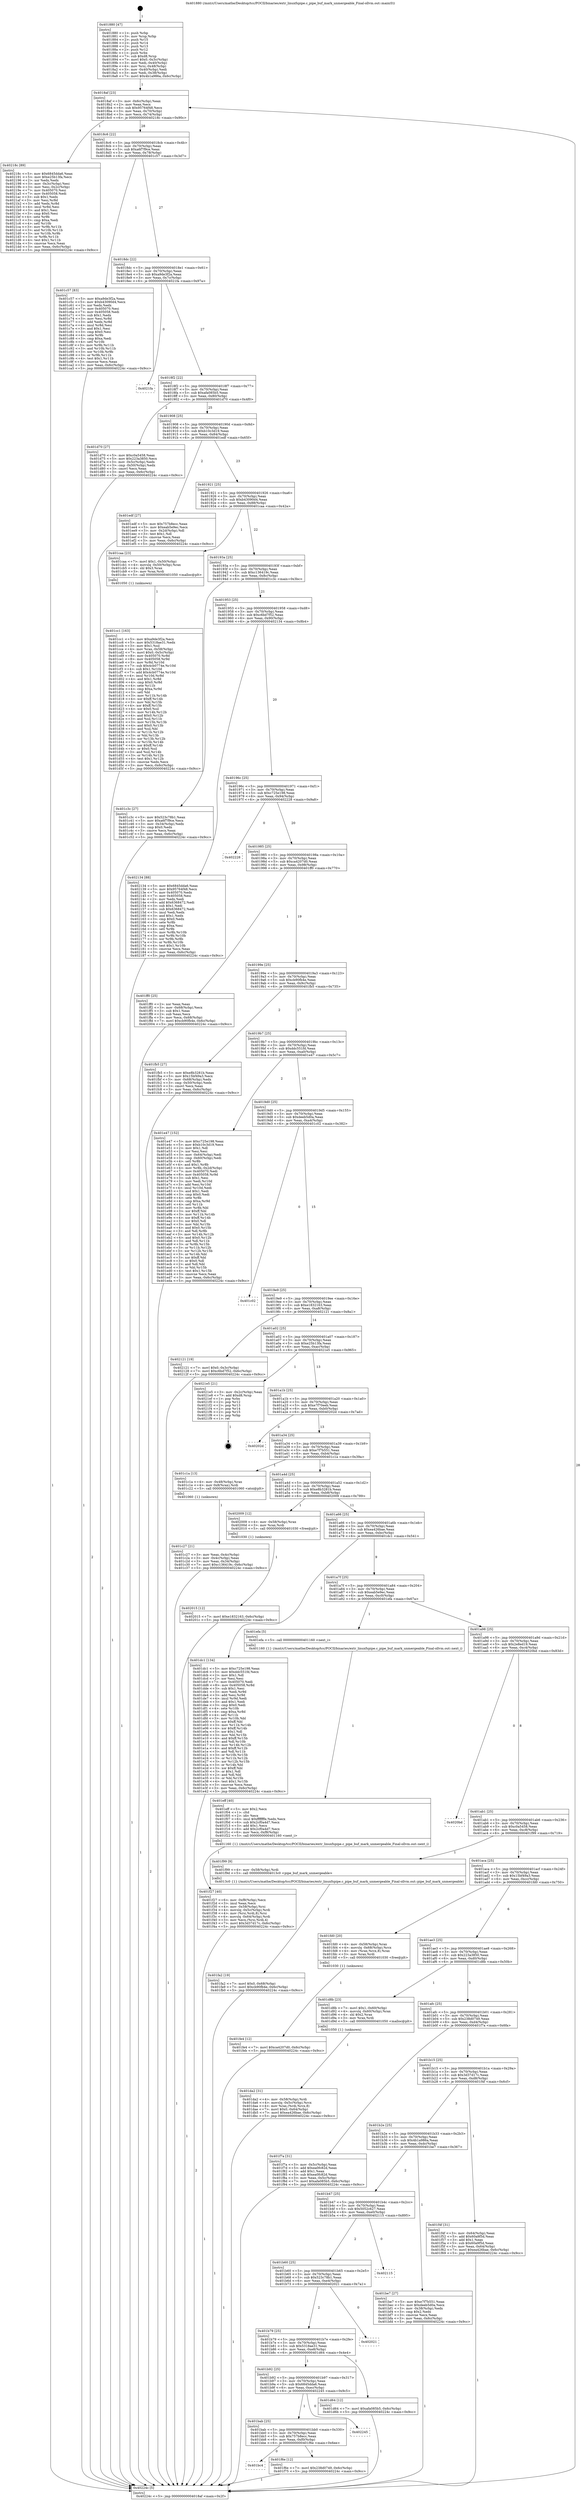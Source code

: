 digraph "0x401880" {
  label = "0x401880 (/mnt/c/Users/mathe/Desktop/tcc/POCII/binaries/extr_linuxfspipe.c_pipe_buf_mark_unmergeable_Final-ollvm.out::main(0))"
  labelloc = "t"
  node[shape=record]

  Entry [label="",width=0.3,height=0.3,shape=circle,fillcolor=black,style=filled]
  "0x4018af" [label="{
     0x4018af [23]\l
     | [instrs]\l
     &nbsp;&nbsp;0x4018af \<+3\>: mov -0x6c(%rbp),%eax\l
     &nbsp;&nbsp;0x4018b2 \<+2\>: mov %eax,%ecx\l
     &nbsp;&nbsp;0x4018b4 \<+6\>: sub $0x95764f48,%ecx\l
     &nbsp;&nbsp;0x4018ba \<+3\>: mov %eax,-0x70(%rbp)\l
     &nbsp;&nbsp;0x4018bd \<+3\>: mov %ecx,-0x74(%rbp)\l
     &nbsp;&nbsp;0x4018c0 \<+6\>: je 000000000040218c \<main+0x90c\>\l
  }"]
  "0x40218c" [label="{
     0x40218c [89]\l
     | [instrs]\l
     &nbsp;&nbsp;0x40218c \<+5\>: mov $0x6845dda6,%eax\l
     &nbsp;&nbsp;0x402191 \<+5\>: mov $0xe25b13fa,%ecx\l
     &nbsp;&nbsp;0x402196 \<+2\>: xor %edx,%edx\l
     &nbsp;&nbsp;0x402198 \<+3\>: mov -0x3c(%rbp),%esi\l
     &nbsp;&nbsp;0x40219b \<+3\>: mov %esi,-0x2c(%rbp)\l
     &nbsp;&nbsp;0x40219e \<+7\>: mov 0x405070,%esi\l
     &nbsp;&nbsp;0x4021a5 \<+7\>: mov 0x405058,%edi\l
     &nbsp;&nbsp;0x4021ac \<+3\>: sub $0x1,%edx\l
     &nbsp;&nbsp;0x4021af \<+3\>: mov %esi,%r8d\l
     &nbsp;&nbsp;0x4021b2 \<+3\>: add %edx,%r8d\l
     &nbsp;&nbsp;0x4021b5 \<+4\>: imul %r8d,%esi\l
     &nbsp;&nbsp;0x4021b9 \<+3\>: and $0x1,%esi\l
     &nbsp;&nbsp;0x4021bc \<+3\>: cmp $0x0,%esi\l
     &nbsp;&nbsp;0x4021bf \<+4\>: sete %r9b\l
     &nbsp;&nbsp;0x4021c3 \<+3\>: cmp $0xa,%edi\l
     &nbsp;&nbsp;0x4021c6 \<+4\>: setl %r10b\l
     &nbsp;&nbsp;0x4021ca \<+3\>: mov %r9b,%r11b\l
     &nbsp;&nbsp;0x4021cd \<+3\>: and %r10b,%r11b\l
     &nbsp;&nbsp;0x4021d0 \<+3\>: xor %r10b,%r9b\l
     &nbsp;&nbsp;0x4021d3 \<+3\>: or %r9b,%r11b\l
     &nbsp;&nbsp;0x4021d6 \<+4\>: test $0x1,%r11b\l
     &nbsp;&nbsp;0x4021da \<+3\>: cmovne %ecx,%eax\l
     &nbsp;&nbsp;0x4021dd \<+3\>: mov %eax,-0x6c(%rbp)\l
     &nbsp;&nbsp;0x4021e0 \<+5\>: jmp 000000000040224c \<main+0x9cc\>\l
  }"]
  "0x4018c6" [label="{
     0x4018c6 [22]\l
     | [instrs]\l
     &nbsp;&nbsp;0x4018c6 \<+5\>: jmp 00000000004018cb \<main+0x4b\>\l
     &nbsp;&nbsp;0x4018cb \<+3\>: mov -0x70(%rbp),%eax\l
     &nbsp;&nbsp;0x4018ce \<+5\>: sub $0xa6f7f9ce,%eax\l
     &nbsp;&nbsp;0x4018d3 \<+3\>: mov %eax,-0x78(%rbp)\l
     &nbsp;&nbsp;0x4018d6 \<+6\>: je 0000000000401c57 \<main+0x3d7\>\l
  }"]
  Exit [label="",width=0.3,height=0.3,shape=circle,fillcolor=black,style=filled,peripheries=2]
  "0x401c57" [label="{
     0x401c57 [83]\l
     | [instrs]\l
     &nbsp;&nbsp;0x401c57 \<+5\>: mov $0xa9de3f2a,%eax\l
     &nbsp;&nbsp;0x401c5c \<+5\>: mov $0xb43090d4,%ecx\l
     &nbsp;&nbsp;0x401c61 \<+2\>: xor %edx,%edx\l
     &nbsp;&nbsp;0x401c63 \<+7\>: mov 0x405070,%esi\l
     &nbsp;&nbsp;0x401c6a \<+7\>: mov 0x405058,%edi\l
     &nbsp;&nbsp;0x401c71 \<+3\>: sub $0x1,%edx\l
     &nbsp;&nbsp;0x401c74 \<+3\>: mov %esi,%r8d\l
     &nbsp;&nbsp;0x401c77 \<+3\>: add %edx,%r8d\l
     &nbsp;&nbsp;0x401c7a \<+4\>: imul %r8d,%esi\l
     &nbsp;&nbsp;0x401c7e \<+3\>: and $0x1,%esi\l
     &nbsp;&nbsp;0x401c81 \<+3\>: cmp $0x0,%esi\l
     &nbsp;&nbsp;0x401c84 \<+4\>: sete %r9b\l
     &nbsp;&nbsp;0x401c88 \<+3\>: cmp $0xa,%edi\l
     &nbsp;&nbsp;0x401c8b \<+4\>: setl %r10b\l
     &nbsp;&nbsp;0x401c8f \<+3\>: mov %r9b,%r11b\l
     &nbsp;&nbsp;0x401c92 \<+3\>: and %r10b,%r11b\l
     &nbsp;&nbsp;0x401c95 \<+3\>: xor %r10b,%r9b\l
     &nbsp;&nbsp;0x401c98 \<+3\>: or %r9b,%r11b\l
     &nbsp;&nbsp;0x401c9b \<+4\>: test $0x1,%r11b\l
     &nbsp;&nbsp;0x401c9f \<+3\>: cmovne %ecx,%eax\l
     &nbsp;&nbsp;0x401ca2 \<+3\>: mov %eax,-0x6c(%rbp)\l
     &nbsp;&nbsp;0x401ca5 \<+5\>: jmp 000000000040224c \<main+0x9cc\>\l
  }"]
  "0x4018dc" [label="{
     0x4018dc [22]\l
     | [instrs]\l
     &nbsp;&nbsp;0x4018dc \<+5\>: jmp 00000000004018e1 \<main+0x61\>\l
     &nbsp;&nbsp;0x4018e1 \<+3\>: mov -0x70(%rbp),%eax\l
     &nbsp;&nbsp;0x4018e4 \<+5\>: sub $0xa9de3f2a,%eax\l
     &nbsp;&nbsp;0x4018e9 \<+3\>: mov %eax,-0x7c(%rbp)\l
     &nbsp;&nbsp;0x4018ec \<+6\>: je 00000000004021fa \<main+0x97a\>\l
  }"]
  "0x402015" [label="{
     0x402015 [12]\l
     | [instrs]\l
     &nbsp;&nbsp;0x402015 \<+7\>: movl $0xe1832163,-0x6c(%rbp)\l
     &nbsp;&nbsp;0x40201c \<+5\>: jmp 000000000040224c \<main+0x9cc\>\l
  }"]
  "0x4021fa" [label="{
     0x4021fa\l
  }", style=dashed]
  "0x4018f2" [label="{
     0x4018f2 [22]\l
     | [instrs]\l
     &nbsp;&nbsp;0x4018f2 \<+5\>: jmp 00000000004018f7 \<main+0x77\>\l
     &nbsp;&nbsp;0x4018f7 \<+3\>: mov -0x70(%rbp),%eax\l
     &nbsp;&nbsp;0x4018fa \<+5\>: sub $0xafa085b5,%eax\l
     &nbsp;&nbsp;0x4018ff \<+3\>: mov %eax,-0x80(%rbp)\l
     &nbsp;&nbsp;0x401902 \<+6\>: je 0000000000401d70 \<main+0x4f0\>\l
  }"]
  "0x401fe4" [label="{
     0x401fe4 [12]\l
     | [instrs]\l
     &nbsp;&nbsp;0x401fe4 \<+7\>: movl $0xca4207d0,-0x6c(%rbp)\l
     &nbsp;&nbsp;0x401feb \<+5\>: jmp 000000000040224c \<main+0x9cc\>\l
  }"]
  "0x401d70" [label="{
     0x401d70 [27]\l
     | [instrs]\l
     &nbsp;&nbsp;0x401d70 \<+5\>: mov $0xc0a5458,%eax\l
     &nbsp;&nbsp;0x401d75 \<+5\>: mov $0x223a3850,%ecx\l
     &nbsp;&nbsp;0x401d7a \<+3\>: mov -0x5c(%rbp),%edx\l
     &nbsp;&nbsp;0x401d7d \<+3\>: cmp -0x50(%rbp),%edx\l
     &nbsp;&nbsp;0x401d80 \<+3\>: cmovl %ecx,%eax\l
     &nbsp;&nbsp;0x401d83 \<+3\>: mov %eax,-0x6c(%rbp)\l
     &nbsp;&nbsp;0x401d86 \<+5\>: jmp 000000000040224c \<main+0x9cc\>\l
  }"]
  "0x401908" [label="{
     0x401908 [25]\l
     | [instrs]\l
     &nbsp;&nbsp;0x401908 \<+5\>: jmp 000000000040190d \<main+0x8d\>\l
     &nbsp;&nbsp;0x40190d \<+3\>: mov -0x70(%rbp),%eax\l
     &nbsp;&nbsp;0x401910 \<+5\>: sub $0xb10c3d19,%eax\l
     &nbsp;&nbsp;0x401915 \<+6\>: mov %eax,-0x84(%rbp)\l
     &nbsp;&nbsp;0x40191b \<+6\>: je 0000000000401edf \<main+0x65f\>\l
  }"]
  "0x401fa2" [label="{
     0x401fa2 [19]\l
     | [instrs]\l
     &nbsp;&nbsp;0x401fa2 \<+7\>: movl $0x0,-0x68(%rbp)\l
     &nbsp;&nbsp;0x401fa9 \<+7\>: movl $0xcb90fb4e,-0x6c(%rbp)\l
     &nbsp;&nbsp;0x401fb0 \<+5\>: jmp 000000000040224c \<main+0x9cc\>\l
  }"]
  "0x401edf" [label="{
     0x401edf [27]\l
     | [instrs]\l
     &nbsp;&nbsp;0x401edf \<+5\>: mov $0x757b8ecc,%eax\l
     &nbsp;&nbsp;0x401ee4 \<+5\>: mov $0xeab5e9ec,%ecx\l
     &nbsp;&nbsp;0x401ee9 \<+3\>: mov -0x2d(%rbp),%dl\l
     &nbsp;&nbsp;0x401eec \<+3\>: test $0x1,%dl\l
     &nbsp;&nbsp;0x401eef \<+3\>: cmovne %ecx,%eax\l
     &nbsp;&nbsp;0x401ef2 \<+3\>: mov %eax,-0x6c(%rbp)\l
     &nbsp;&nbsp;0x401ef5 \<+5\>: jmp 000000000040224c \<main+0x9cc\>\l
  }"]
  "0x401921" [label="{
     0x401921 [25]\l
     | [instrs]\l
     &nbsp;&nbsp;0x401921 \<+5\>: jmp 0000000000401926 \<main+0xa6\>\l
     &nbsp;&nbsp;0x401926 \<+3\>: mov -0x70(%rbp),%eax\l
     &nbsp;&nbsp;0x401929 \<+5\>: sub $0xb43090d4,%eax\l
     &nbsp;&nbsp;0x40192e \<+6\>: mov %eax,-0x88(%rbp)\l
     &nbsp;&nbsp;0x401934 \<+6\>: je 0000000000401caa \<main+0x42a\>\l
  }"]
  "0x401bc4" [label="{
     0x401bc4\l
  }", style=dashed]
  "0x401caa" [label="{
     0x401caa [23]\l
     | [instrs]\l
     &nbsp;&nbsp;0x401caa \<+7\>: movl $0x1,-0x50(%rbp)\l
     &nbsp;&nbsp;0x401cb1 \<+4\>: movslq -0x50(%rbp),%rax\l
     &nbsp;&nbsp;0x401cb5 \<+4\>: shl $0x3,%rax\l
     &nbsp;&nbsp;0x401cb9 \<+3\>: mov %rax,%rdi\l
     &nbsp;&nbsp;0x401cbc \<+5\>: call 0000000000401050 \<malloc@plt\>\l
     | [calls]\l
     &nbsp;&nbsp;0x401050 \{1\} (unknown)\l
  }"]
  "0x40193a" [label="{
     0x40193a [25]\l
     | [instrs]\l
     &nbsp;&nbsp;0x40193a \<+5\>: jmp 000000000040193f \<main+0xbf\>\l
     &nbsp;&nbsp;0x40193f \<+3\>: mov -0x70(%rbp),%eax\l
     &nbsp;&nbsp;0x401942 \<+5\>: sub $0xc136419c,%eax\l
     &nbsp;&nbsp;0x401947 \<+6\>: mov %eax,-0x8c(%rbp)\l
     &nbsp;&nbsp;0x40194d \<+6\>: je 0000000000401c3c \<main+0x3bc\>\l
  }"]
  "0x401f6e" [label="{
     0x401f6e [12]\l
     | [instrs]\l
     &nbsp;&nbsp;0x401f6e \<+7\>: movl $0x238d0749,-0x6c(%rbp)\l
     &nbsp;&nbsp;0x401f75 \<+5\>: jmp 000000000040224c \<main+0x9cc\>\l
  }"]
  "0x401c3c" [label="{
     0x401c3c [27]\l
     | [instrs]\l
     &nbsp;&nbsp;0x401c3c \<+5\>: mov $0x523c78b1,%eax\l
     &nbsp;&nbsp;0x401c41 \<+5\>: mov $0xa6f7f9ce,%ecx\l
     &nbsp;&nbsp;0x401c46 \<+3\>: mov -0x34(%rbp),%edx\l
     &nbsp;&nbsp;0x401c49 \<+3\>: cmp $0x0,%edx\l
     &nbsp;&nbsp;0x401c4c \<+3\>: cmove %ecx,%eax\l
     &nbsp;&nbsp;0x401c4f \<+3\>: mov %eax,-0x6c(%rbp)\l
     &nbsp;&nbsp;0x401c52 \<+5\>: jmp 000000000040224c \<main+0x9cc\>\l
  }"]
  "0x401953" [label="{
     0x401953 [25]\l
     | [instrs]\l
     &nbsp;&nbsp;0x401953 \<+5\>: jmp 0000000000401958 \<main+0xd8\>\l
     &nbsp;&nbsp;0x401958 \<+3\>: mov -0x70(%rbp),%eax\l
     &nbsp;&nbsp;0x40195b \<+5\>: sub $0xc6bd7f52,%eax\l
     &nbsp;&nbsp;0x401960 \<+6\>: mov %eax,-0x90(%rbp)\l
     &nbsp;&nbsp;0x401966 \<+6\>: je 0000000000402134 \<main+0x8b4\>\l
  }"]
  "0x401bab" [label="{
     0x401bab [25]\l
     | [instrs]\l
     &nbsp;&nbsp;0x401bab \<+5\>: jmp 0000000000401bb0 \<main+0x330\>\l
     &nbsp;&nbsp;0x401bb0 \<+3\>: mov -0x70(%rbp),%eax\l
     &nbsp;&nbsp;0x401bb3 \<+5\>: sub $0x757b8ecc,%eax\l
     &nbsp;&nbsp;0x401bb8 \<+6\>: mov %eax,-0xf0(%rbp)\l
     &nbsp;&nbsp;0x401bbe \<+6\>: je 0000000000401f6e \<main+0x6ee\>\l
  }"]
  "0x402134" [label="{
     0x402134 [88]\l
     | [instrs]\l
     &nbsp;&nbsp;0x402134 \<+5\>: mov $0x6845dda6,%eax\l
     &nbsp;&nbsp;0x402139 \<+5\>: mov $0x95764f48,%ecx\l
     &nbsp;&nbsp;0x40213e \<+7\>: mov 0x405070,%edx\l
     &nbsp;&nbsp;0x402145 \<+7\>: mov 0x405058,%esi\l
     &nbsp;&nbsp;0x40214c \<+2\>: mov %edx,%edi\l
     &nbsp;&nbsp;0x40214e \<+6\>: add $0x6368472,%edi\l
     &nbsp;&nbsp;0x402154 \<+3\>: sub $0x1,%edi\l
     &nbsp;&nbsp;0x402157 \<+6\>: sub $0x6368472,%edi\l
     &nbsp;&nbsp;0x40215d \<+3\>: imul %edi,%edx\l
     &nbsp;&nbsp;0x402160 \<+3\>: and $0x1,%edx\l
     &nbsp;&nbsp;0x402163 \<+3\>: cmp $0x0,%edx\l
     &nbsp;&nbsp;0x402166 \<+4\>: sete %r8b\l
     &nbsp;&nbsp;0x40216a \<+3\>: cmp $0xa,%esi\l
     &nbsp;&nbsp;0x40216d \<+4\>: setl %r9b\l
     &nbsp;&nbsp;0x402171 \<+3\>: mov %r8b,%r10b\l
     &nbsp;&nbsp;0x402174 \<+3\>: and %r9b,%r10b\l
     &nbsp;&nbsp;0x402177 \<+3\>: xor %r9b,%r8b\l
     &nbsp;&nbsp;0x40217a \<+3\>: or %r8b,%r10b\l
     &nbsp;&nbsp;0x40217d \<+4\>: test $0x1,%r10b\l
     &nbsp;&nbsp;0x402181 \<+3\>: cmovne %ecx,%eax\l
     &nbsp;&nbsp;0x402184 \<+3\>: mov %eax,-0x6c(%rbp)\l
     &nbsp;&nbsp;0x402187 \<+5\>: jmp 000000000040224c \<main+0x9cc\>\l
  }"]
  "0x40196c" [label="{
     0x40196c [25]\l
     | [instrs]\l
     &nbsp;&nbsp;0x40196c \<+5\>: jmp 0000000000401971 \<main+0xf1\>\l
     &nbsp;&nbsp;0x401971 \<+3\>: mov -0x70(%rbp),%eax\l
     &nbsp;&nbsp;0x401974 \<+5\>: sub $0xc725e198,%eax\l
     &nbsp;&nbsp;0x401979 \<+6\>: mov %eax,-0x94(%rbp)\l
     &nbsp;&nbsp;0x40197f \<+6\>: je 0000000000402228 \<main+0x9a8\>\l
  }"]
  "0x402245" [label="{
     0x402245\l
  }", style=dashed]
  "0x402228" [label="{
     0x402228\l
  }", style=dashed]
  "0x401985" [label="{
     0x401985 [25]\l
     | [instrs]\l
     &nbsp;&nbsp;0x401985 \<+5\>: jmp 000000000040198a \<main+0x10a\>\l
     &nbsp;&nbsp;0x40198a \<+3\>: mov -0x70(%rbp),%eax\l
     &nbsp;&nbsp;0x40198d \<+5\>: sub $0xca4207d0,%eax\l
     &nbsp;&nbsp;0x401992 \<+6\>: mov %eax,-0x98(%rbp)\l
     &nbsp;&nbsp;0x401998 \<+6\>: je 0000000000401ff0 \<main+0x770\>\l
  }"]
  "0x401f27" [label="{
     0x401f27 [40]\l
     | [instrs]\l
     &nbsp;&nbsp;0x401f27 \<+6\>: mov -0xf8(%rbp),%ecx\l
     &nbsp;&nbsp;0x401f2d \<+3\>: imul %eax,%ecx\l
     &nbsp;&nbsp;0x401f30 \<+4\>: mov -0x58(%rbp),%rsi\l
     &nbsp;&nbsp;0x401f34 \<+4\>: movslq -0x5c(%rbp),%rdi\l
     &nbsp;&nbsp;0x401f38 \<+4\>: mov (%rsi,%rdi,8),%rsi\l
     &nbsp;&nbsp;0x401f3c \<+4\>: movslq -0x64(%rbp),%rdi\l
     &nbsp;&nbsp;0x401f40 \<+3\>: mov %ecx,(%rsi,%rdi,4)\l
     &nbsp;&nbsp;0x401f43 \<+7\>: movl $0x3d37d17c,-0x6c(%rbp)\l
     &nbsp;&nbsp;0x401f4a \<+5\>: jmp 000000000040224c \<main+0x9cc\>\l
  }"]
  "0x401ff0" [label="{
     0x401ff0 [25]\l
     | [instrs]\l
     &nbsp;&nbsp;0x401ff0 \<+2\>: xor %eax,%eax\l
     &nbsp;&nbsp;0x401ff2 \<+3\>: mov -0x68(%rbp),%ecx\l
     &nbsp;&nbsp;0x401ff5 \<+3\>: sub $0x1,%eax\l
     &nbsp;&nbsp;0x401ff8 \<+2\>: sub %eax,%ecx\l
     &nbsp;&nbsp;0x401ffa \<+3\>: mov %ecx,-0x68(%rbp)\l
     &nbsp;&nbsp;0x401ffd \<+7\>: movl $0xcb90fb4e,-0x6c(%rbp)\l
     &nbsp;&nbsp;0x402004 \<+5\>: jmp 000000000040224c \<main+0x9cc\>\l
  }"]
  "0x40199e" [label="{
     0x40199e [25]\l
     | [instrs]\l
     &nbsp;&nbsp;0x40199e \<+5\>: jmp 00000000004019a3 \<main+0x123\>\l
     &nbsp;&nbsp;0x4019a3 \<+3\>: mov -0x70(%rbp),%eax\l
     &nbsp;&nbsp;0x4019a6 \<+5\>: sub $0xcb90fb4e,%eax\l
     &nbsp;&nbsp;0x4019ab \<+6\>: mov %eax,-0x9c(%rbp)\l
     &nbsp;&nbsp;0x4019b1 \<+6\>: je 0000000000401fb5 \<main+0x735\>\l
  }"]
  "0x401eff" [label="{
     0x401eff [40]\l
     | [instrs]\l
     &nbsp;&nbsp;0x401eff \<+5\>: mov $0x2,%ecx\l
     &nbsp;&nbsp;0x401f04 \<+1\>: cltd\l
     &nbsp;&nbsp;0x401f05 \<+2\>: idiv %ecx\l
     &nbsp;&nbsp;0x401f07 \<+6\>: imul $0xfffffffe,%edx,%ecx\l
     &nbsp;&nbsp;0x401f0d \<+6\>: sub $0x2cf0a4d7,%ecx\l
     &nbsp;&nbsp;0x401f13 \<+3\>: add $0x1,%ecx\l
     &nbsp;&nbsp;0x401f16 \<+6\>: add $0x2cf0a4d7,%ecx\l
     &nbsp;&nbsp;0x401f1c \<+6\>: mov %ecx,-0xf8(%rbp)\l
     &nbsp;&nbsp;0x401f22 \<+5\>: call 0000000000401160 \<next_i\>\l
     | [calls]\l
     &nbsp;&nbsp;0x401160 \{1\} (/mnt/c/Users/mathe/Desktop/tcc/POCII/binaries/extr_linuxfspipe.c_pipe_buf_mark_unmergeable_Final-ollvm.out::next_i)\l
  }"]
  "0x401fb5" [label="{
     0x401fb5 [27]\l
     | [instrs]\l
     &nbsp;&nbsp;0x401fb5 \<+5\>: mov $0xe8b3281b,%eax\l
     &nbsp;&nbsp;0x401fba \<+5\>: mov $0x15bf49a3,%ecx\l
     &nbsp;&nbsp;0x401fbf \<+3\>: mov -0x68(%rbp),%edx\l
     &nbsp;&nbsp;0x401fc2 \<+3\>: cmp -0x50(%rbp),%edx\l
     &nbsp;&nbsp;0x401fc5 \<+3\>: cmovl %ecx,%eax\l
     &nbsp;&nbsp;0x401fc8 \<+3\>: mov %eax,-0x6c(%rbp)\l
     &nbsp;&nbsp;0x401fcb \<+5\>: jmp 000000000040224c \<main+0x9cc\>\l
  }"]
  "0x4019b7" [label="{
     0x4019b7 [25]\l
     | [instrs]\l
     &nbsp;&nbsp;0x4019b7 \<+5\>: jmp 00000000004019bc \<main+0x13c\>\l
     &nbsp;&nbsp;0x4019bc \<+3\>: mov -0x70(%rbp),%eax\l
     &nbsp;&nbsp;0x4019bf \<+5\>: sub $0xddc551fd,%eax\l
     &nbsp;&nbsp;0x4019c4 \<+6\>: mov %eax,-0xa0(%rbp)\l
     &nbsp;&nbsp;0x4019ca \<+6\>: je 0000000000401e47 \<main+0x5c7\>\l
  }"]
  "0x401da2" [label="{
     0x401da2 [31]\l
     | [instrs]\l
     &nbsp;&nbsp;0x401da2 \<+4\>: mov -0x58(%rbp),%rdi\l
     &nbsp;&nbsp;0x401da6 \<+4\>: movslq -0x5c(%rbp),%rcx\l
     &nbsp;&nbsp;0x401daa \<+4\>: mov %rax,(%rdi,%rcx,8)\l
     &nbsp;&nbsp;0x401dae \<+7\>: movl $0x0,-0x64(%rbp)\l
     &nbsp;&nbsp;0x401db5 \<+7\>: movl $0xea426bae,-0x6c(%rbp)\l
     &nbsp;&nbsp;0x401dbc \<+5\>: jmp 000000000040224c \<main+0x9cc\>\l
  }"]
  "0x401e47" [label="{
     0x401e47 [152]\l
     | [instrs]\l
     &nbsp;&nbsp;0x401e47 \<+5\>: mov $0xc725e198,%eax\l
     &nbsp;&nbsp;0x401e4c \<+5\>: mov $0xb10c3d19,%ecx\l
     &nbsp;&nbsp;0x401e51 \<+2\>: mov $0x1,%dl\l
     &nbsp;&nbsp;0x401e53 \<+2\>: xor %esi,%esi\l
     &nbsp;&nbsp;0x401e55 \<+3\>: mov -0x64(%rbp),%edi\l
     &nbsp;&nbsp;0x401e58 \<+3\>: cmp -0x60(%rbp),%edi\l
     &nbsp;&nbsp;0x401e5b \<+4\>: setl %r8b\l
     &nbsp;&nbsp;0x401e5f \<+4\>: and $0x1,%r8b\l
     &nbsp;&nbsp;0x401e63 \<+4\>: mov %r8b,-0x2d(%rbp)\l
     &nbsp;&nbsp;0x401e67 \<+7\>: mov 0x405070,%edi\l
     &nbsp;&nbsp;0x401e6e \<+8\>: mov 0x405058,%r9d\l
     &nbsp;&nbsp;0x401e76 \<+3\>: sub $0x1,%esi\l
     &nbsp;&nbsp;0x401e79 \<+3\>: mov %edi,%r10d\l
     &nbsp;&nbsp;0x401e7c \<+3\>: add %esi,%r10d\l
     &nbsp;&nbsp;0x401e7f \<+4\>: imul %r10d,%edi\l
     &nbsp;&nbsp;0x401e83 \<+3\>: and $0x1,%edi\l
     &nbsp;&nbsp;0x401e86 \<+3\>: cmp $0x0,%edi\l
     &nbsp;&nbsp;0x401e89 \<+4\>: sete %r8b\l
     &nbsp;&nbsp;0x401e8d \<+4\>: cmp $0xa,%r9d\l
     &nbsp;&nbsp;0x401e91 \<+4\>: setl %r11b\l
     &nbsp;&nbsp;0x401e95 \<+3\>: mov %r8b,%bl\l
     &nbsp;&nbsp;0x401e98 \<+3\>: xor $0xff,%bl\l
     &nbsp;&nbsp;0x401e9b \<+3\>: mov %r11b,%r14b\l
     &nbsp;&nbsp;0x401e9e \<+4\>: xor $0xff,%r14b\l
     &nbsp;&nbsp;0x401ea2 \<+3\>: xor $0x0,%dl\l
     &nbsp;&nbsp;0x401ea5 \<+3\>: mov %bl,%r15b\l
     &nbsp;&nbsp;0x401ea8 \<+4\>: and $0x0,%r15b\l
     &nbsp;&nbsp;0x401eac \<+3\>: and %dl,%r8b\l
     &nbsp;&nbsp;0x401eaf \<+3\>: mov %r14b,%r12b\l
     &nbsp;&nbsp;0x401eb2 \<+4\>: and $0x0,%r12b\l
     &nbsp;&nbsp;0x401eb6 \<+3\>: and %dl,%r11b\l
     &nbsp;&nbsp;0x401eb9 \<+3\>: or %r8b,%r15b\l
     &nbsp;&nbsp;0x401ebc \<+3\>: or %r11b,%r12b\l
     &nbsp;&nbsp;0x401ebf \<+3\>: xor %r12b,%r15b\l
     &nbsp;&nbsp;0x401ec2 \<+3\>: or %r14b,%bl\l
     &nbsp;&nbsp;0x401ec5 \<+3\>: xor $0xff,%bl\l
     &nbsp;&nbsp;0x401ec8 \<+3\>: or $0x0,%dl\l
     &nbsp;&nbsp;0x401ecb \<+2\>: and %dl,%bl\l
     &nbsp;&nbsp;0x401ecd \<+3\>: or %bl,%r15b\l
     &nbsp;&nbsp;0x401ed0 \<+4\>: test $0x1,%r15b\l
     &nbsp;&nbsp;0x401ed4 \<+3\>: cmovne %ecx,%eax\l
     &nbsp;&nbsp;0x401ed7 \<+3\>: mov %eax,-0x6c(%rbp)\l
     &nbsp;&nbsp;0x401eda \<+5\>: jmp 000000000040224c \<main+0x9cc\>\l
  }"]
  "0x4019d0" [label="{
     0x4019d0 [25]\l
     | [instrs]\l
     &nbsp;&nbsp;0x4019d0 \<+5\>: jmp 00000000004019d5 \<main+0x155\>\l
     &nbsp;&nbsp;0x4019d5 \<+3\>: mov -0x70(%rbp),%eax\l
     &nbsp;&nbsp;0x4019d8 \<+5\>: sub $0xdeeb5d0a,%eax\l
     &nbsp;&nbsp;0x4019dd \<+6\>: mov %eax,-0xa4(%rbp)\l
     &nbsp;&nbsp;0x4019e3 \<+6\>: je 0000000000401c02 \<main+0x382\>\l
  }"]
  "0x401b92" [label="{
     0x401b92 [25]\l
     | [instrs]\l
     &nbsp;&nbsp;0x401b92 \<+5\>: jmp 0000000000401b97 \<main+0x317\>\l
     &nbsp;&nbsp;0x401b97 \<+3\>: mov -0x70(%rbp),%eax\l
     &nbsp;&nbsp;0x401b9a \<+5\>: sub $0x6845dda6,%eax\l
     &nbsp;&nbsp;0x401b9f \<+6\>: mov %eax,-0xec(%rbp)\l
     &nbsp;&nbsp;0x401ba5 \<+6\>: je 0000000000402245 \<main+0x9c5\>\l
  }"]
  "0x401c02" [label="{
     0x401c02\l
  }", style=dashed]
  "0x4019e9" [label="{
     0x4019e9 [25]\l
     | [instrs]\l
     &nbsp;&nbsp;0x4019e9 \<+5\>: jmp 00000000004019ee \<main+0x16e\>\l
     &nbsp;&nbsp;0x4019ee \<+3\>: mov -0x70(%rbp),%eax\l
     &nbsp;&nbsp;0x4019f1 \<+5\>: sub $0xe1832163,%eax\l
     &nbsp;&nbsp;0x4019f6 \<+6\>: mov %eax,-0xa8(%rbp)\l
     &nbsp;&nbsp;0x4019fc \<+6\>: je 0000000000402121 \<main+0x8a1\>\l
  }"]
  "0x401d64" [label="{
     0x401d64 [12]\l
     | [instrs]\l
     &nbsp;&nbsp;0x401d64 \<+7\>: movl $0xafa085b5,-0x6c(%rbp)\l
     &nbsp;&nbsp;0x401d6b \<+5\>: jmp 000000000040224c \<main+0x9cc\>\l
  }"]
  "0x402121" [label="{
     0x402121 [19]\l
     | [instrs]\l
     &nbsp;&nbsp;0x402121 \<+7\>: movl $0x0,-0x3c(%rbp)\l
     &nbsp;&nbsp;0x402128 \<+7\>: movl $0xc6bd7f52,-0x6c(%rbp)\l
     &nbsp;&nbsp;0x40212f \<+5\>: jmp 000000000040224c \<main+0x9cc\>\l
  }"]
  "0x401a02" [label="{
     0x401a02 [25]\l
     | [instrs]\l
     &nbsp;&nbsp;0x401a02 \<+5\>: jmp 0000000000401a07 \<main+0x187\>\l
     &nbsp;&nbsp;0x401a07 \<+3\>: mov -0x70(%rbp),%eax\l
     &nbsp;&nbsp;0x401a0a \<+5\>: sub $0xe25b13fa,%eax\l
     &nbsp;&nbsp;0x401a0f \<+6\>: mov %eax,-0xac(%rbp)\l
     &nbsp;&nbsp;0x401a15 \<+6\>: je 00000000004021e5 \<main+0x965\>\l
  }"]
  "0x401b79" [label="{
     0x401b79 [25]\l
     | [instrs]\l
     &nbsp;&nbsp;0x401b79 \<+5\>: jmp 0000000000401b7e \<main+0x2fe\>\l
     &nbsp;&nbsp;0x401b7e \<+3\>: mov -0x70(%rbp),%eax\l
     &nbsp;&nbsp;0x401b81 \<+5\>: sub $0x5318ae31,%eax\l
     &nbsp;&nbsp;0x401b86 \<+6\>: mov %eax,-0xe8(%rbp)\l
     &nbsp;&nbsp;0x401b8c \<+6\>: je 0000000000401d64 \<main+0x4e4\>\l
  }"]
  "0x4021e5" [label="{
     0x4021e5 [21]\l
     | [instrs]\l
     &nbsp;&nbsp;0x4021e5 \<+3\>: mov -0x2c(%rbp),%eax\l
     &nbsp;&nbsp;0x4021e8 \<+7\>: add $0xd8,%rsp\l
     &nbsp;&nbsp;0x4021ef \<+1\>: pop %rbx\l
     &nbsp;&nbsp;0x4021f0 \<+2\>: pop %r12\l
     &nbsp;&nbsp;0x4021f2 \<+2\>: pop %r13\l
     &nbsp;&nbsp;0x4021f4 \<+2\>: pop %r14\l
     &nbsp;&nbsp;0x4021f6 \<+2\>: pop %r15\l
     &nbsp;&nbsp;0x4021f8 \<+1\>: pop %rbp\l
     &nbsp;&nbsp;0x4021f9 \<+1\>: ret\l
  }"]
  "0x401a1b" [label="{
     0x401a1b [25]\l
     | [instrs]\l
     &nbsp;&nbsp;0x401a1b \<+5\>: jmp 0000000000401a20 \<main+0x1a0\>\l
     &nbsp;&nbsp;0x401a20 \<+3\>: mov -0x70(%rbp),%eax\l
     &nbsp;&nbsp;0x401a23 \<+5\>: sub $0xe7f70eeb,%eax\l
     &nbsp;&nbsp;0x401a28 \<+6\>: mov %eax,-0xb0(%rbp)\l
     &nbsp;&nbsp;0x401a2e \<+6\>: je 000000000040202d \<main+0x7ad\>\l
  }"]
  "0x402021" [label="{
     0x402021\l
  }", style=dashed]
  "0x40202d" [label="{
     0x40202d\l
  }", style=dashed]
  "0x401a34" [label="{
     0x401a34 [25]\l
     | [instrs]\l
     &nbsp;&nbsp;0x401a34 \<+5\>: jmp 0000000000401a39 \<main+0x1b9\>\l
     &nbsp;&nbsp;0x401a39 \<+3\>: mov -0x70(%rbp),%eax\l
     &nbsp;&nbsp;0x401a3c \<+5\>: sub $0xe7f7b551,%eax\l
     &nbsp;&nbsp;0x401a41 \<+6\>: mov %eax,-0xb4(%rbp)\l
     &nbsp;&nbsp;0x401a47 \<+6\>: je 0000000000401c1a \<main+0x39a\>\l
  }"]
  "0x401b60" [label="{
     0x401b60 [25]\l
     | [instrs]\l
     &nbsp;&nbsp;0x401b60 \<+5\>: jmp 0000000000401b65 \<main+0x2e5\>\l
     &nbsp;&nbsp;0x401b65 \<+3\>: mov -0x70(%rbp),%eax\l
     &nbsp;&nbsp;0x401b68 \<+5\>: sub $0x523c78b1,%eax\l
     &nbsp;&nbsp;0x401b6d \<+6\>: mov %eax,-0xe4(%rbp)\l
     &nbsp;&nbsp;0x401b73 \<+6\>: je 0000000000402021 \<main+0x7a1\>\l
  }"]
  "0x401c1a" [label="{
     0x401c1a [13]\l
     | [instrs]\l
     &nbsp;&nbsp;0x401c1a \<+4\>: mov -0x48(%rbp),%rax\l
     &nbsp;&nbsp;0x401c1e \<+4\>: mov 0x8(%rax),%rdi\l
     &nbsp;&nbsp;0x401c22 \<+5\>: call 0000000000401060 \<atoi@plt\>\l
     | [calls]\l
     &nbsp;&nbsp;0x401060 \{1\} (unknown)\l
  }"]
  "0x401a4d" [label="{
     0x401a4d [25]\l
     | [instrs]\l
     &nbsp;&nbsp;0x401a4d \<+5\>: jmp 0000000000401a52 \<main+0x1d2\>\l
     &nbsp;&nbsp;0x401a52 \<+3\>: mov -0x70(%rbp),%eax\l
     &nbsp;&nbsp;0x401a55 \<+5\>: sub $0xe8b3281b,%eax\l
     &nbsp;&nbsp;0x401a5a \<+6\>: mov %eax,-0xb8(%rbp)\l
     &nbsp;&nbsp;0x401a60 \<+6\>: je 0000000000402009 \<main+0x789\>\l
  }"]
  "0x402115" [label="{
     0x402115\l
  }", style=dashed]
  "0x402009" [label="{
     0x402009 [12]\l
     | [instrs]\l
     &nbsp;&nbsp;0x402009 \<+4\>: mov -0x58(%rbp),%rax\l
     &nbsp;&nbsp;0x40200d \<+3\>: mov %rax,%rdi\l
     &nbsp;&nbsp;0x402010 \<+5\>: call 0000000000401030 \<free@plt\>\l
     | [calls]\l
     &nbsp;&nbsp;0x401030 \{1\} (unknown)\l
  }"]
  "0x401a66" [label="{
     0x401a66 [25]\l
     | [instrs]\l
     &nbsp;&nbsp;0x401a66 \<+5\>: jmp 0000000000401a6b \<main+0x1eb\>\l
     &nbsp;&nbsp;0x401a6b \<+3\>: mov -0x70(%rbp),%eax\l
     &nbsp;&nbsp;0x401a6e \<+5\>: sub $0xea426bae,%eax\l
     &nbsp;&nbsp;0x401a73 \<+6\>: mov %eax,-0xbc(%rbp)\l
     &nbsp;&nbsp;0x401a79 \<+6\>: je 0000000000401dc1 \<main+0x541\>\l
  }"]
  "0x401cc1" [label="{
     0x401cc1 [163]\l
     | [instrs]\l
     &nbsp;&nbsp;0x401cc1 \<+5\>: mov $0xa9de3f2a,%ecx\l
     &nbsp;&nbsp;0x401cc6 \<+5\>: mov $0x5318ae31,%edx\l
     &nbsp;&nbsp;0x401ccb \<+3\>: mov $0x1,%sil\l
     &nbsp;&nbsp;0x401cce \<+4\>: mov %rax,-0x58(%rbp)\l
     &nbsp;&nbsp;0x401cd2 \<+7\>: movl $0x0,-0x5c(%rbp)\l
     &nbsp;&nbsp;0x401cd9 \<+8\>: mov 0x405070,%r8d\l
     &nbsp;&nbsp;0x401ce1 \<+8\>: mov 0x405058,%r9d\l
     &nbsp;&nbsp;0x401ce9 \<+3\>: mov %r8d,%r10d\l
     &nbsp;&nbsp;0x401cec \<+7\>: sub $0x4cb0774e,%r10d\l
     &nbsp;&nbsp;0x401cf3 \<+4\>: sub $0x1,%r10d\l
     &nbsp;&nbsp;0x401cf7 \<+7\>: add $0x4cb0774e,%r10d\l
     &nbsp;&nbsp;0x401cfe \<+4\>: imul %r10d,%r8d\l
     &nbsp;&nbsp;0x401d02 \<+4\>: and $0x1,%r8d\l
     &nbsp;&nbsp;0x401d06 \<+4\>: cmp $0x0,%r8d\l
     &nbsp;&nbsp;0x401d0a \<+4\>: sete %r11b\l
     &nbsp;&nbsp;0x401d0e \<+4\>: cmp $0xa,%r9d\l
     &nbsp;&nbsp;0x401d12 \<+3\>: setl %bl\l
     &nbsp;&nbsp;0x401d15 \<+3\>: mov %r11b,%r14b\l
     &nbsp;&nbsp;0x401d18 \<+4\>: xor $0xff,%r14b\l
     &nbsp;&nbsp;0x401d1c \<+3\>: mov %bl,%r15b\l
     &nbsp;&nbsp;0x401d1f \<+4\>: xor $0xff,%r15b\l
     &nbsp;&nbsp;0x401d23 \<+4\>: xor $0x0,%sil\l
     &nbsp;&nbsp;0x401d27 \<+3\>: mov %r14b,%r12b\l
     &nbsp;&nbsp;0x401d2a \<+4\>: and $0x0,%r12b\l
     &nbsp;&nbsp;0x401d2e \<+3\>: and %sil,%r11b\l
     &nbsp;&nbsp;0x401d31 \<+3\>: mov %r15b,%r13b\l
     &nbsp;&nbsp;0x401d34 \<+4\>: and $0x0,%r13b\l
     &nbsp;&nbsp;0x401d38 \<+3\>: and %sil,%bl\l
     &nbsp;&nbsp;0x401d3b \<+3\>: or %r11b,%r12b\l
     &nbsp;&nbsp;0x401d3e \<+3\>: or %bl,%r13b\l
     &nbsp;&nbsp;0x401d41 \<+3\>: xor %r13b,%r12b\l
     &nbsp;&nbsp;0x401d44 \<+3\>: or %r15b,%r14b\l
     &nbsp;&nbsp;0x401d47 \<+4\>: xor $0xff,%r14b\l
     &nbsp;&nbsp;0x401d4b \<+4\>: or $0x0,%sil\l
     &nbsp;&nbsp;0x401d4f \<+3\>: and %sil,%r14b\l
     &nbsp;&nbsp;0x401d52 \<+3\>: or %r14b,%r12b\l
     &nbsp;&nbsp;0x401d55 \<+4\>: test $0x1,%r12b\l
     &nbsp;&nbsp;0x401d59 \<+3\>: cmovne %edx,%ecx\l
     &nbsp;&nbsp;0x401d5c \<+3\>: mov %ecx,-0x6c(%rbp)\l
     &nbsp;&nbsp;0x401d5f \<+5\>: jmp 000000000040224c \<main+0x9cc\>\l
  }"]
  "0x401dc1" [label="{
     0x401dc1 [134]\l
     | [instrs]\l
     &nbsp;&nbsp;0x401dc1 \<+5\>: mov $0xc725e198,%eax\l
     &nbsp;&nbsp;0x401dc6 \<+5\>: mov $0xddc551fd,%ecx\l
     &nbsp;&nbsp;0x401dcb \<+2\>: mov $0x1,%dl\l
     &nbsp;&nbsp;0x401dcd \<+2\>: xor %esi,%esi\l
     &nbsp;&nbsp;0x401dcf \<+7\>: mov 0x405070,%edi\l
     &nbsp;&nbsp;0x401dd6 \<+8\>: mov 0x405058,%r8d\l
     &nbsp;&nbsp;0x401dde \<+3\>: sub $0x1,%esi\l
     &nbsp;&nbsp;0x401de1 \<+3\>: mov %edi,%r9d\l
     &nbsp;&nbsp;0x401de4 \<+3\>: add %esi,%r9d\l
     &nbsp;&nbsp;0x401de7 \<+4\>: imul %r9d,%edi\l
     &nbsp;&nbsp;0x401deb \<+3\>: and $0x1,%edi\l
     &nbsp;&nbsp;0x401dee \<+3\>: cmp $0x0,%edi\l
     &nbsp;&nbsp;0x401df1 \<+4\>: sete %r10b\l
     &nbsp;&nbsp;0x401df5 \<+4\>: cmp $0xa,%r8d\l
     &nbsp;&nbsp;0x401df9 \<+4\>: setl %r11b\l
     &nbsp;&nbsp;0x401dfd \<+3\>: mov %r10b,%bl\l
     &nbsp;&nbsp;0x401e00 \<+3\>: xor $0xff,%bl\l
     &nbsp;&nbsp;0x401e03 \<+3\>: mov %r11b,%r14b\l
     &nbsp;&nbsp;0x401e06 \<+4\>: xor $0xff,%r14b\l
     &nbsp;&nbsp;0x401e0a \<+3\>: xor $0x1,%dl\l
     &nbsp;&nbsp;0x401e0d \<+3\>: mov %bl,%r15b\l
     &nbsp;&nbsp;0x401e10 \<+4\>: and $0xff,%r15b\l
     &nbsp;&nbsp;0x401e14 \<+3\>: and %dl,%r10b\l
     &nbsp;&nbsp;0x401e17 \<+3\>: mov %r14b,%r12b\l
     &nbsp;&nbsp;0x401e1a \<+4\>: and $0xff,%r12b\l
     &nbsp;&nbsp;0x401e1e \<+3\>: and %dl,%r11b\l
     &nbsp;&nbsp;0x401e21 \<+3\>: or %r10b,%r15b\l
     &nbsp;&nbsp;0x401e24 \<+3\>: or %r11b,%r12b\l
     &nbsp;&nbsp;0x401e27 \<+3\>: xor %r12b,%r15b\l
     &nbsp;&nbsp;0x401e2a \<+3\>: or %r14b,%bl\l
     &nbsp;&nbsp;0x401e2d \<+3\>: xor $0xff,%bl\l
     &nbsp;&nbsp;0x401e30 \<+3\>: or $0x1,%dl\l
     &nbsp;&nbsp;0x401e33 \<+2\>: and %dl,%bl\l
     &nbsp;&nbsp;0x401e35 \<+3\>: or %bl,%r15b\l
     &nbsp;&nbsp;0x401e38 \<+4\>: test $0x1,%r15b\l
     &nbsp;&nbsp;0x401e3c \<+3\>: cmovne %ecx,%eax\l
     &nbsp;&nbsp;0x401e3f \<+3\>: mov %eax,-0x6c(%rbp)\l
     &nbsp;&nbsp;0x401e42 \<+5\>: jmp 000000000040224c \<main+0x9cc\>\l
  }"]
  "0x401a7f" [label="{
     0x401a7f [25]\l
     | [instrs]\l
     &nbsp;&nbsp;0x401a7f \<+5\>: jmp 0000000000401a84 \<main+0x204\>\l
     &nbsp;&nbsp;0x401a84 \<+3\>: mov -0x70(%rbp),%eax\l
     &nbsp;&nbsp;0x401a87 \<+5\>: sub $0xeab5e9ec,%eax\l
     &nbsp;&nbsp;0x401a8c \<+6\>: mov %eax,-0xc0(%rbp)\l
     &nbsp;&nbsp;0x401a92 \<+6\>: je 0000000000401efa \<main+0x67a\>\l
  }"]
  "0x401c27" [label="{
     0x401c27 [21]\l
     | [instrs]\l
     &nbsp;&nbsp;0x401c27 \<+3\>: mov %eax,-0x4c(%rbp)\l
     &nbsp;&nbsp;0x401c2a \<+3\>: mov -0x4c(%rbp),%eax\l
     &nbsp;&nbsp;0x401c2d \<+3\>: mov %eax,-0x34(%rbp)\l
     &nbsp;&nbsp;0x401c30 \<+7\>: movl $0xc136419c,-0x6c(%rbp)\l
     &nbsp;&nbsp;0x401c37 \<+5\>: jmp 000000000040224c \<main+0x9cc\>\l
  }"]
  "0x401efa" [label="{
     0x401efa [5]\l
     | [instrs]\l
     &nbsp;&nbsp;0x401efa \<+5\>: call 0000000000401160 \<next_i\>\l
     | [calls]\l
     &nbsp;&nbsp;0x401160 \{1\} (/mnt/c/Users/mathe/Desktop/tcc/POCII/binaries/extr_linuxfspipe.c_pipe_buf_mark_unmergeable_Final-ollvm.out::next_i)\l
  }"]
  "0x401a98" [label="{
     0x401a98 [25]\l
     | [instrs]\l
     &nbsp;&nbsp;0x401a98 \<+5\>: jmp 0000000000401a9d \<main+0x21d\>\l
     &nbsp;&nbsp;0x401a9d \<+3\>: mov -0x70(%rbp),%eax\l
     &nbsp;&nbsp;0x401aa0 \<+5\>: sub $0x2e8ed19,%eax\l
     &nbsp;&nbsp;0x401aa5 \<+6\>: mov %eax,-0xc4(%rbp)\l
     &nbsp;&nbsp;0x401aab \<+6\>: je 00000000004020bd \<main+0x83d\>\l
  }"]
  "0x401880" [label="{
     0x401880 [47]\l
     | [instrs]\l
     &nbsp;&nbsp;0x401880 \<+1\>: push %rbp\l
     &nbsp;&nbsp;0x401881 \<+3\>: mov %rsp,%rbp\l
     &nbsp;&nbsp;0x401884 \<+2\>: push %r15\l
     &nbsp;&nbsp;0x401886 \<+2\>: push %r14\l
     &nbsp;&nbsp;0x401888 \<+2\>: push %r13\l
     &nbsp;&nbsp;0x40188a \<+2\>: push %r12\l
     &nbsp;&nbsp;0x40188c \<+1\>: push %rbx\l
     &nbsp;&nbsp;0x40188d \<+7\>: sub $0xd8,%rsp\l
     &nbsp;&nbsp;0x401894 \<+7\>: movl $0x0,-0x3c(%rbp)\l
     &nbsp;&nbsp;0x40189b \<+3\>: mov %edi,-0x40(%rbp)\l
     &nbsp;&nbsp;0x40189e \<+4\>: mov %rsi,-0x48(%rbp)\l
     &nbsp;&nbsp;0x4018a2 \<+3\>: mov -0x40(%rbp),%edi\l
     &nbsp;&nbsp;0x4018a5 \<+3\>: mov %edi,-0x38(%rbp)\l
     &nbsp;&nbsp;0x4018a8 \<+7\>: movl $0x4b1a986a,-0x6c(%rbp)\l
  }"]
  "0x4020bd" [label="{
     0x4020bd\l
  }", style=dashed]
  "0x401ab1" [label="{
     0x401ab1 [25]\l
     | [instrs]\l
     &nbsp;&nbsp;0x401ab1 \<+5\>: jmp 0000000000401ab6 \<main+0x236\>\l
     &nbsp;&nbsp;0x401ab6 \<+3\>: mov -0x70(%rbp),%eax\l
     &nbsp;&nbsp;0x401ab9 \<+5\>: sub $0xc0a5458,%eax\l
     &nbsp;&nbsp;0x401abe \<+6\>: mov %eax,-0xc8(%rbp)\l
     &nbsp;&nbsp;0x401ac4 \<+6\>: je 0000000000401f99 \<main+0x719\>\l
  }"]
  "0x40224c" [label="{
     0x40224c [5]\l
     | [instrs]\l
     &nbsp;&nbsp;0x40224c \<+5\>: jmp 00000000004018af \<main+0x2f\>\l
  }"]
  "0x401f99" [label="{
     0x401f99 [9]\l
     | [instrs]\l
     &nbsp;&nbsp;0x401f99 \<+4\>: mov -0x58(%rbp),%rdi\l
     &nbsp;&nbsp;0x401f9d \<+5\>: call 00000000004013c0 \<pipe_buf_mark_unmergeable\>\l
     | [calls]\l
     &nbsp;&nbsp;0x4013c0 \{1\} (/mnt/c/Users/mathe/Desktop/tcc/POCII/binaries/extr_linuxfspipe.c_pipe_buf_mark_unmergeable_Final-ollvm.out::pipe_buf_mark_unmergeable)\l
  }"]
  "0x401aca" [label="{
     0x401aca [25]\l
     | [instrs]\l
     &nbsp;&nbsp;0x401aca \<+5\>: jmp 0000000000401acf \<main+0x24f\>\l
     &nbsp;&nbsp;0x401acf \<+3\>: mov -0x70(%rbp),%eax\l
     &nbsp;&nbsp;0x401ad2 \<+5\>: sub $0x15bf49a3,%eax\l
     &nbsp;&nbsp;0x401ad7 \<+6\>: mov %eax,-0xcc(%rbp)\l
     &nbsp;&nbsp;0x401add \<+6\>: je 0000000000401fd0 \<main+0x750\>\l
  }"]
  "0x401b47" [label="{
     0x401b47 [25]\l
     | [instrs]\l
     &nbsp;&nbsp;0x401b47 \<+5\>: jmp 0000000000401b4c \<main+0x2cc\>\l
     &nbsp;&nbsp;0x401b4c \<+3\>: mov -0x70(%rbp),%eax\l
     &nbsp;&nbsp;0x401b4f \<+5\>: sub $0x5052c627,%eax\l
     &nbsp;&nbsp;0x401b54 \<+6\>: mov %eax,-0xe0(%rbp)\l
     &nbsp;&nbsp;0x401b5a \<+6\>: je 0000000000402115 \<main+0x895\>\l
  }"]
  "0x401fd0" [label="{
     0x401fd0 [20]\l
     | [instrs]\l
     &nbsp;&nbsp;0x401fd0 \<+4\>: mov -0x58(%rbp),%rax\l
     &nbsp;&nbsp;0x401fd4 \<+4\>: movslq -0x68(%rbp),%rcx\l
     &nbsp;&nbsp;0x401fd8 \<+4\>: mov (%rax,%rcx,8),%rax\l
     &nbsp;&nbsp;0x401fdc \<+3\>: mov %rax,%rdi\l
     &nbsp;&nbsp;0x401fdf \<+5\>: call 0000000000401030 \<free@plt\>\l
     | [calls]\l
     &nbsp;&nbsp;0x401030 \{1\} (unknown)\l
  }"]
  "0x401ae3" [label="{
     0x401ae3 [25]\l
     | [instrs]\l
     &nbsp;&nbsp;0x401ae3 \<+5\>: jmp 0000000000401ae8 \<main+0x268\>\l
     &nbsp;&nbsp;0x401ae8 \<+3\>: mov -0x70(%rbp),%eax\l
     &nbsp;&nbsp;0x401aeb \<+5\>: sub $0x223a3850,%eax\l
     &nbsp;&nbsp;0x401af0 \<+6\>: mov %eax,-0xd0(%rbp)\l
     &nbsp;&nbsp;0x401af6 \<+6\>: je 0000000000401d8b \<main+0x50b\>\l
  }"]
  "0x401be7" [label="{
     0x401be7 [27]\l
     | [instrs]\l
     &nbsp;&nbsp;0x401be7 \<+5\>: mov $0xe7f7b551,%eax\l
     &nbsp;&nbsp;0x401bec \<+5\>: mov $0xdeeb5d0a,%ecx\l
     &nbsp;&nbsp;0x401bf1 \<+3\>: mov -0x38(%rbp),%edx\l
     &nbsp;&nbsp;0x401bf4 \<+3\>: cmp $0x2,%edx\l
     &nbsp;&nbsp;0x401bf7 \<+3\>: cmovne %ecx,%eax\l
     &nbsp;&nbsp;0x401bfa \<+3\>: mov %eax,-0x6c(%rbp)\l
     &nbsp;&nbsp;0x401bfd \<+5\>: jmp 000000000040224c \<main+0x9cc\>\l
  }"]
  "0x401d8b" [label="{
     0x401d8b [23]\l
     | [instrs]\l
     &nbsp;&nbsp;0x401d8b \<+7\>: movl $0x1,-0x60(%rbp)\l
     &nbsp;&nbsp;0x401d92 \<+4\>: movslq -0x60(%rbp),%rax\l
     &nbsp;&nbsp;0x401d96 \<+4\>: shl $0x2,%rax\l
     &nbsp;&nbsp;0x401d9a \<+3\>: mov %rax,%rdi\l
     &nbsp;&nbsp;0x401d9d \<+5\>: call 0000000000401050 \<malloc@plt\>\l
     | [calls]\l
     &nbsp;&nbsp;0x401050 \{1\} (unknown)\l
  }"]
  "0x401afc" [label="{
     0x401afc [25]\l
     | [instrs]\l
     &nbsp;&nbsp;0x401afc \<+5\>: jmp 0000000000401b01 \<main+0x281\>\l
     &nbsp;&nbsp;0x401b01 \<+3\>: mov -0x70(%rbp),%eax\l
     &nbsp;&nbsp;0x401b04 \<+5\>: sub $0x238d0749,%eax\l
     &nbsp;&nbsp;0x401b09 \<+6\>: mov %eax,-0xd4(%rbp)\l
     &nbsp;&nbsp;0x401b0f \<+6\>: je 0000000000401f7a \<main+0x6fa\>\l
  }"]
  "0x401b2e" [label="{
     0x401b2e [25]\l
     | [instrs]\l
     &nbsp;&nbsp;0x401b2e \<+5\>: jmp 0000000000401b33 \<main+0x2b3\>\l
     &nbsp;&nbsp;0x401b33 \<+3\>: mov -0x70(%rbp),%eax\l
     &nbsp;&nbsp;0x401b36 \<+5\>: sub $0x4b1a986a,%eax\l
     &nbsp;&nbsp;0x401b3b \<+6\>: mov %eax,-0xdc(%rbp)\l
     &nbsp;&nbsp;0x401b41 \<+6\>: je 0000000000401be7 \<main+0x367\>\l
  }"]
  "0x401f7a" [label="{
     0x401f7a [31]\l
     | [instrs]\l
     &nbsp;&nbsp;0x401f7a \<+3\>: mov -0x5c(%rbp),%eax\l
     &nbsp;&nbsp;0x401f7d \<+5\>: add $0xea0fc82d,%eax\l
     &nbsp;&nbsp;0x401f82 \<+3\>: add $0x1,%eax\l
     &nbsp;&nbsp;0x401f85 \<+5\>: sub $0xea0fc82d,%eax\l
     &nbsp;&nbsp;0x401f8a \<+3\>: mov %eax,-0x5c(%rbp)\l
     &nbsp;&nbsp;0x401f8d \<+7\>: movl $0xafa085b5,-0x6c(%rbp)\l
     &nbsp;&nbsp;0x401f94 \<+5\>: jmp 000000000040224c \<main+0x9cc\>\l
  }"]
  "0x401b15" [label="{
     0x401b15 [25]\l
     | [instrs]\l
     &nbsp;&nbsp;0x401b15 \<+5\>: jmp 0000000000401b1a \<main+0x29a\>\l
     &nbsp;&nbsp;0x401b1a \<+3\>: mov -0x70(%rbp),%eax\l
     &nbsp;&nbsp;0x401b1d \<+5\>: sub $0x3d37d17c,%eax\l
     &nbsp;&nbsp;0x401b22 \<+6\>: mov %eax,-0xd8(%rbp)\l
     &nbsp;&nbsp;0x401b28 \<+6\>: je 0000000000401f4f \<main+0x6cf\>\l
  }"]
  "0x401f4f" [label="{
     0x401f4f [31]\l
     | [instrs]\l
     &nbsp;&nbsp;0x401f4f \<+3\>: mov -0x64(%rbp),%eax\l
     &nbsp;&nbsp;0x401f52 \<+5\>: add $0x60a9f5d,%eax\l
     &nbsp;&nbsp;0x401f57 \<+3\>: add $0x1,%eax\l
     &nbsp;&nbsp;0x401f5a \<+5\>: sub $0x60a9f5d,%eax\l
     &nbsp;&nbsp;0x401f5f \<+3\>: mov %eax,-0x64(%rbp)\l
     &nbsp;&nbsp;0x401f62 \<+7\>: movl $0xea426bae,-0x6c(%rbp)\l
     &nbsp;&nbsp;0x401f69 \<+5\>: jmp 000000000040224c \<main+0x9cc\>\l
  }"]
  Entry -> "0x401880" [label=" 1"]
  "0x4018af" -> "0x40218c" [label=" 1"]
  "0x4018af" -> "0x4018c6" [label=" 28"]
  "0x4021e5" -> Exit [label=" 1"]
  "0x4018c6" -> "0x401c57" [label=" 1"]
  "0x4018c6" -> "0x4018dc" [label=" 27"]
  "0x40218c" -> "0x40224c" [label=" 1"]
  "0x4018dc" -> "0x4021fa" [label=" 0"]
  "0x4018dc" -> "0x4018f2" [label=" 27"]
  "0x402134" -> "0x40224c" [label=" 1"]
  "0x4018f2" -> "0x401d70" [label=" 2"]
  "0x4018f2" -> "0x401908" [label=" 25"]
  "0x402121" -> "0x40224c" [label=" 1"]
  "0x401908" -> "0x401edf" [label=" 2"]
  "0x401908" -> "0x401921" [label=" 23"]
  "0x402015" -> "0x40224c" [label=" 1"]
  "0x401921" -> "0x401caa" [label=" 1"]
  "0x401921" -> "0x40193a" [label=" 22"]
  "0x402009" -> "0x402015" [label=" 1"]
  "0x40193a" -> "0x401c3c" [label=" 1"]
  "0x40193a" -> "0x401953" [label=" 21"]
  "0x401ff0" -> "0x40224c" [label=" 1"]
  "0x401953" -> "0x402134" [label=" 1"]
  "0x401953" -> "0x40196c" [label=" 20"]
  "0x401fd0" -> "0x401fe4" [label=" 1"]
  "0x40196c" -> "0x402228" [label=" 0"]
  "0x40196c" -> "0x401985" [label=" 20"]
  "0x401fb5" -> "0x40224c" [label=" 2"]
  "0x401985" -> "0x401ff0" [label=" 1"]
  "0x401985" -> "0x40199e" [label=" 19"]
  "0x401f99" -> "0x401fa2" [label=" 1"]
  "0x40199e" -> "0x401fb5" [label=" 2"]
  "0x40199e" -> "0x4019b7" [label=" 17"]
  "0x401f7a" -> "0x40224c" [label=" 1"]
  "0x4019b7" -> "0x401e47" [label=" 2"]
  "0x4019b7" -> "0x4019d0" [label=" 15"]
  "0x401f6e" -> "0x40224c" [label=" 1"]
  "0x4019d0" -> "0x401c02" [label=" 0"]
  "0x4019d0" -> "0x4019e9" [label=" 15"]
  "0x401bab" -> "0x401bc4" [label=" 0"]
  "0x4019e9" -> "0x402121" [label=" 1"]
  "0x4019e9" -> "0x401a02" [label=" 14"]
  "0x401bab" -> "0x401f6e" [label=" 1"]
  "0x401a02" -> "0x4021e5" [label=" 1"]
  "0x401a02" -> "0x401a1b" [label=" 13"]
  "0x401b92" -> "0x401bab" [label=" 1"]
  "0x401a1b" -> "0x40202d" [label=" 0"]
  "0x401a1b" -> "0x401a34" [label=" 13"]
  "0x401b92" -> "0x402245" [label=" 0"]
  "0x401a34" -> "0x401c1a" [label=" 1"]
  "0x401a34" -> "0x401a4d" [label=" 12"]
  "0x401f4f" -> "0x40224c" [label=" 1"]
  "0x401a4d" -> "0x402009" [label=" 1"]
  "0x401a4d" -> "0x401a66" [label=" 11"]
  "0x401f27" -> "0x40224c" [label=" 1"]
  "0x401a66" -> "0x401dc1" [label=" 2"]
  "0x401a66" -> "0x401a7f" [label=" 9"]
  "0x401efa" -> "0x401eff" [label=" 1"]
  "0x401a7f" -> "0x401efa" [label=" 1"]
  "0x401a7f" -> "0x401a98" [label=" 8"]
  "0x401edf" -> "0x40224c" [label=" 2"]
  "0x401a98" -> "0x4020bd" [label=" 0"]
  "0x401a98" -> "0x401ab1" [label=" 8"]
  "0x401e47" -> "0x40224c" [label=" 2"]
  "0x401ab1" -> "0x401f99" [label=" 1"]
  "0x401ab1" -> "0x401aca" [label=" 7"]
  "0x401dc1" -> "0x40224c" [label=" 2"]
  "0x401aca" -> "0x401fd0" [label=" 1"]
  "0x401aca" -> "0x401ae3" [label=" 6"]
  "0x401da2" -> "0x40224c" [label=" 1"]
  "0x401ae3" -> "0x401d8b" [label=" 1"]
  "0x401ae3" -> "0x401afc" [label=" 5"]
  "0x401d8b" -> "0x401da2" [label=" 1"]
  "0x401afc" -> "0x401f7a" [label=" 1"]
  "0x401afc" -> "0x401b15" [label=" 4"]
  "0x401d64" -> "0x40224c" [label=" 1"]
  "0x401b15" -> "0x401f4f" [label=" 1"]
  "0x401b15" -> "0x401b2e" [label=" 3"]
  "0x401d70" -> "0x40224c" [label=" 2"]
  "0x401b2e" -> "0x401be7" [label=" 1"]
  "0x401b2e" -> "0x401b47" [label=" 2"]
  "0x401be7" -> "0x40224c" [label=" 1"]
  "0x401880" -> "0x4018af" [label=" 1"]
  "0x40224c" -> "0x4018af" [label=" 28"]
  "0x401c1a" -> "0x401c27" [label=" 1"]
  "0x401c27" -> "0x40224c" [label=" 1"]
  "0x401c3c" -> "0x40224c" [label=" 1"]
  "0x401c57" -> "0x40224c" [label=" 1"]
  "0x401caa" -> "0x401cc1" [label=" 1"]
  "0x401cc1" -> "0x40224c" [label=" 1"]
  "0x401eff" -> "0x401f27" [label=" 1"]
  "0x401b47" -> "0x402115" [label=" 0"]
  "0x401b47" -> "0x401b60" [label=" 2"]
  "0x401fa2" -> "0x40224c" [label=" 1"]
  "0x401b60" -> "0x402021" [label=" 0"]
  "0x401b60" -> "0x401b79" [label=" 2"]
  "0x401fe4" -> "0x40224c" [label=" 1"]
  "0x401b79" -> "0x401d64" [label=" 1"]
  "0x401b79" -> "0x401b92" [label=" 1"]
}
